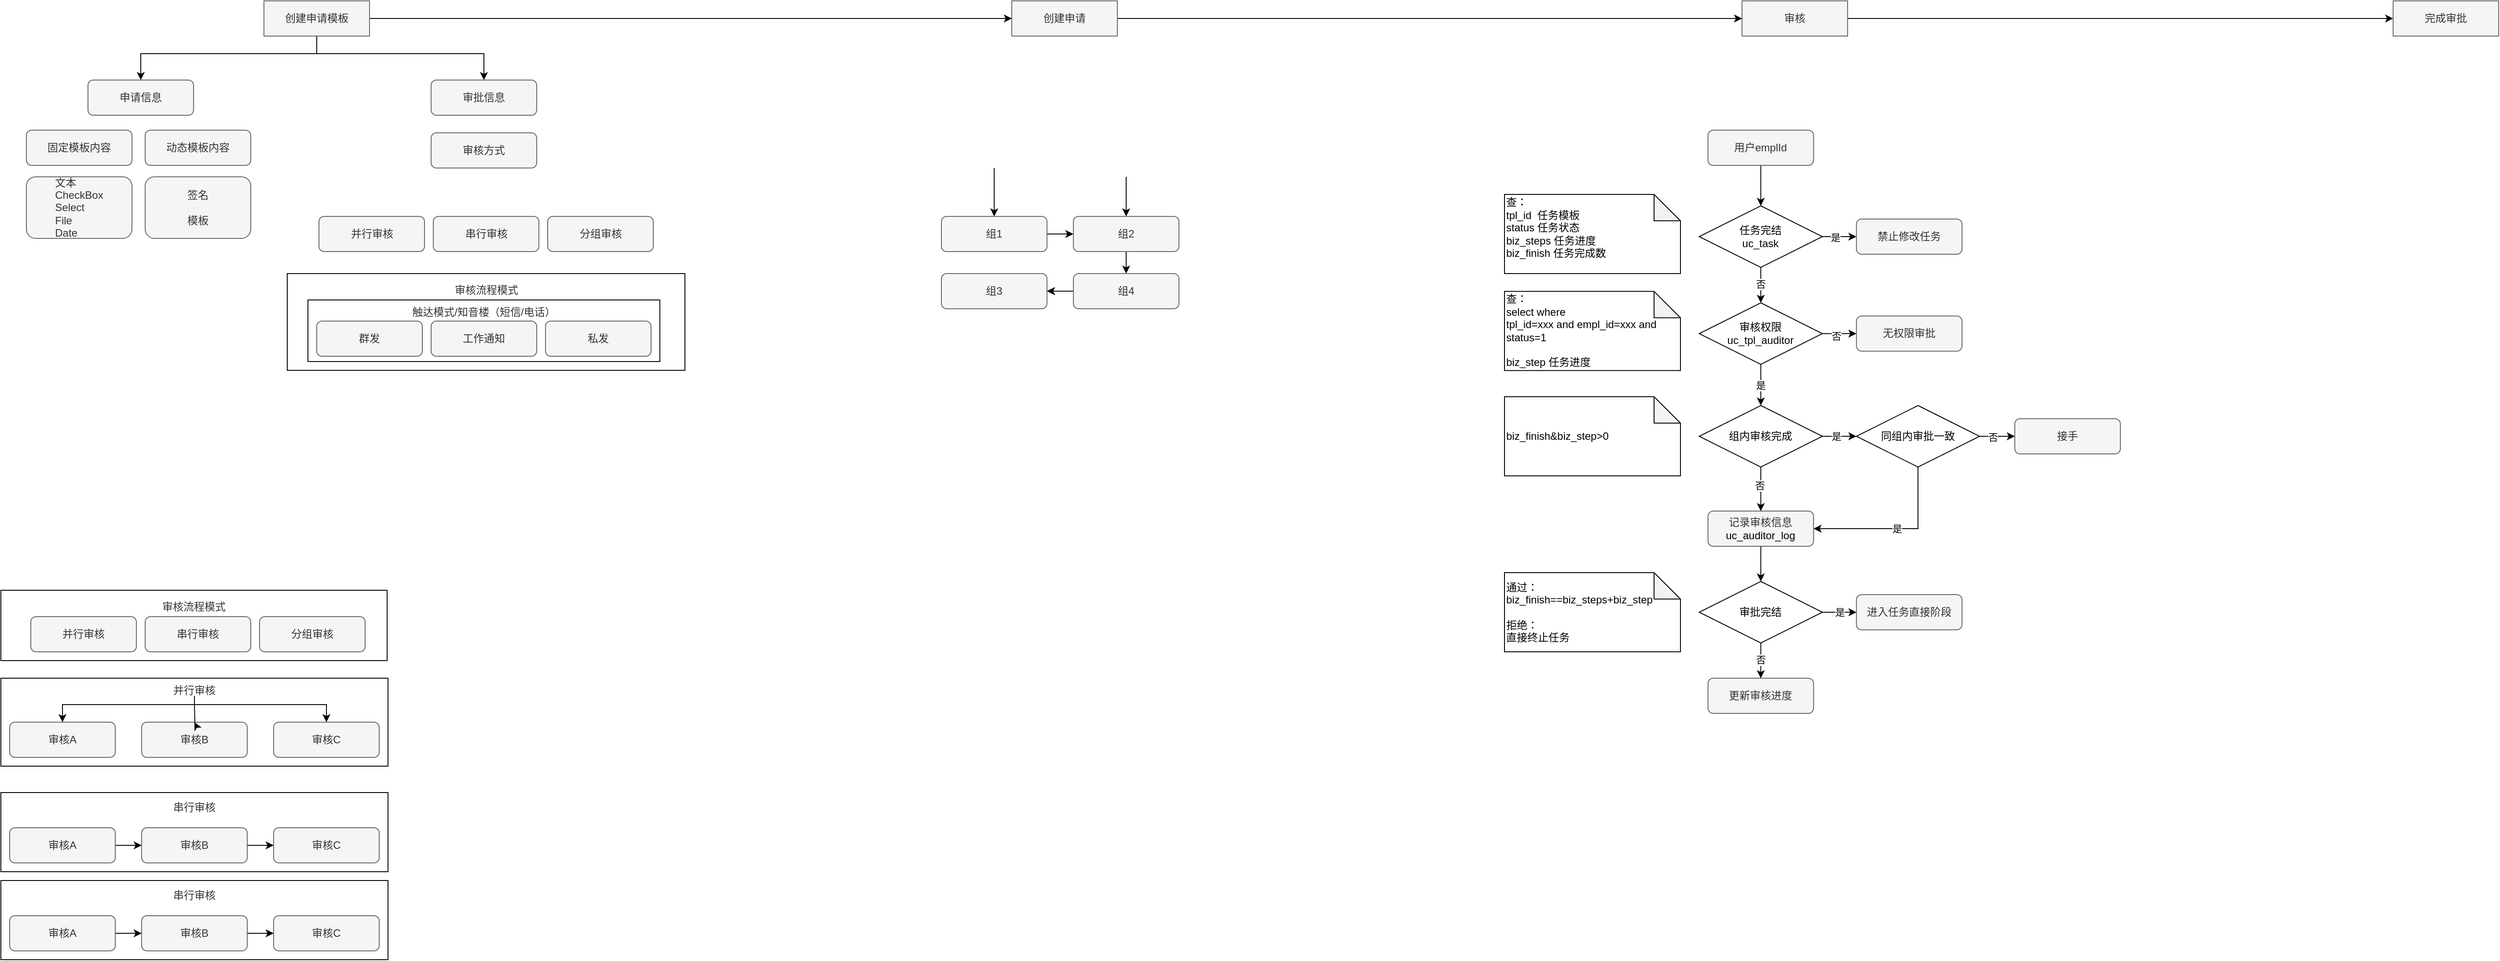 <mxfile version="13.9.7" type="github">
  <diagram id="bb49b0CW6KZnYrvwpF1P" name="第 1 页">
    <mxGraphModel dx="2600" dy="591" grid="1" gridSize="10" guides="1" tooltips="1" connect="1" arrows="1" fold="1" page="1" pageScale="1" pageWidth="827" pageHeight="1169" math="0" shadow="0">
      <root>
        <mxCell id="0" />
        <mxCell id="1" parent="0" />
        <mxCell id="jzoguzIgcr4kPiSTWlZJ-14" value="&lt;span style=&quot;color: rgb(51 , 51 , 51)&quot;&gt;审核流程模式&lt;br&gt;&lt;br&gt;&lt;br&gt;&lt;br&gt;&lt;br&gt;&lt;br&gt;&lt;/span&gt;" style="rounded=0;whiteSpace=wrap;html=1;" parent="1" vertex="1">
          <mxGeometry x="-1303.5" y="370" width="452" height="110" as="geometry" />
        </mxCell>
        <mxCell id="kq90SwNwLkgYpBb7G7if-56" value="&lt;span style=&quot;color: rgb(51 , 51 , 51)&quot;&gt;串行审核&lt;br&gt;&lt;br&gt;&lt;br&gt;&lt;br&gt;&lt;br&gt;&lt;/span&gt;" style="rounded=0;whiteSpace=wrap;html=1;" parent="1" vertex="1">
          <mxGeometry x="-1629" y="960" width="440" height="90" as="geometry" />
        </mxCell>
        <mxCell id="kq90SwNwLkgYpBb7G7if-53" value="&lt;span style=&quot;color: rgb(51 , 51 , 51)&quot;&gt;并行审核&lt;br&gt;&lt;br&gt;&lt;br&gt;&lt;br&gt;&lt;br&gt;&lt;br&gt;&lt;/span&gt;" style="rounded=0;whiteSpace=wrap;html=1;" parent="1" vertex="1">
          <mxGeometry x="-1629" y="830" width="440" height="100" as="geometry" />
        </mxCell>
        <mxCell id="kq90SwNwLkgYpBb7G7if-19" value="&lt;span style=&quot;color: rgb(51 , 51 , 51)&quot;&gt;审核流程模式&lt;br&gt;&lt;br&gt;&lt;br&gt;&lt;br&gt;&lt;/span&gt;" style="rounded=0;whiteSpace=wrap;html=1;" parent="1" vertex="1">
          <mxGeometry x="-1629" y="730" width="439" height="80" as="geometry" />
        </mxCell>
        <mxCell id="kq90SwNwLkgYpBb7G7if-65" style="edgeStyle=orthogonalEdgeStyle;rounded=0;orthogonalLoop=1;jettySize=auto;html=1;" parent="1" source="kq90SwNwLkgYpBb7G7if-4" target="kq90SwNwLkgYpBb7G7if-9" edge="1">
          <mxGeometry relative="1" as="geometry" />
        </mxCell>
        <mxCell id="kq90SwNwLkgYpBb7G7if-4" value="创建申请" style="rounded=0;whiteSpace=wrap;html=1;fillColor=#f5f5f5;strokeColor=#666666;fontColor=#333333;" parent="1" vertex="1">
          <mxGeometry x="-480" y="60" width="120" height="40" as="geometry" />
        </mxCell>
        <mxCell id="kq90SwNwLkgYpBb7G7if-66" style="edgeStyle=orthogonalEdgeStyle;rounded=0;orthogonalLoop=1;jettySize=auto;html=1;entryX=0;entryY=0.5;entryDx=0;entryDy=0;" parent="1" source="kq90SwNwLkgYpBb7G7if-9" target="kq90SwNwLkgYpBb7G7if-18" edge="1">
          <mxGeometry relative="1" as="geometry" />
        </mxCell>
        <mxCell id="kq90SwNwLkgYpBb7G7if-9" value="审核" style="rounded=0;whiteSpace=wrap;html=1;fillColor=#f5f5f5;strokeColor=#666666;fontColor=#333333;" parent="1" vertex="1">
          <mxGeometry x="350" y="60" width="120" height="40" as="geometry" />
        </mxCell>
        <mxCell id="kq90SwNwLkgYpBb7G7if-64" style="edgeStyle=orthogonalEdgeStyle;rounded=0;orthogonalLoop=1;jettySize=auto;html=1;" parent="1" source="kq90SwNwLkgYpBb7G7if-10" target="kq90SwNwLkgYpBb7G7if-4" edge="1">
          <mxGeometry relative="1" as="geometry">
            <Array as="points">
              <mxPoint x="-1030" y="80" />
              <mxPoint x="-1030" y="80" />
            </Array>
          </mxGeometry>
        </mxCell>
        <mxCell id="TmAt5JiagLd_5_ho0t9e-4" value="" style="edgeStyle=orthogonalEdgeStyle;rounded=0;orthogonalLoop=1;jettySize=auto;html=1;entryX=0.5;entryY=0;entryDx=0;entryDy=0;" parent="1" source="kq90SwNwLkgYpBb7G7if-10" target="kq90SwNwLkgYpBb7G7if-67" edge="1">
          <mxGeometry relative="1" as="geometry">
            <Array as="points">
              <mxPoint x="-1270" y="120" />
              <mxPoint x="-1080" y="120" />
            </Array>
          </mxGeometry>
        </mxCell>
        <mxCell id="jzoguzIgcr4kPiSTWlZJ-6" style="edgeStyle=orthogonalEdgeStyle;rounded=0;orthogonalLoop=1;jettySize=auto;html=1;exitX=0.5;exitY=0;exitDx=0;exitDy=0;" parent="1" source="kq90SwNwLkgYpBb7G7if-10" target="kq90SwNwLkgYpBb7G7if-68" edge="1">
          <mxGeometry relative="1" as="geometry">
            <Array as="points">
              <mxPoint x="-1270" y="120" />
              <mxPoint x="-1470" y="120" />
            </Array>
          </mxGeometry>
        </mxCell>
        <mxCell id="kq90SwNwLkgYpBb7G7if-10" value="创建申请模板" style="rounded=0;whiteSpace=wrap;html=1;fillColor=#f5f5f5;strokeColor=#666666;fontColor=#333333;direction=west;" parent="1" vertex="1">
          <mxGeometry x="-1330" y="60" width="120" height="40" as="geometry" />
        </mxCell>
        <mxCell id="kq90SwNwLkgYpBb7G7if-11" value="固定模板内容&lt;br&gt;" style="rounded=1;whiteSpace=wrap;html=1;fillColor=#f5f5f5;strokeColor=#666666;fontColor=#333333;glass=0;sketch=0;" parent="1" vertex="1">
          <mxGeometry x="-1600" y="207" width="120" height="40" as="geometry" />
        </mxCell>
        <mxCell id="kq90SwNwLkgYpBb7G7if-15" value="并行审核" style="rounded=1;whiteSpace=wrap;html=1;fillColor=#f5f5f5;strokeColor=#666666;fontColor=#333333;" parent="1" vertex="1">
          <mxGeometry x="-1595" y="760" width="120" height="40" as="geometry" />
        </mxCell>
        <mxCell id="kq90SwNwLkgYpBb7G7if-16" value="串行审核" style="rounded=1;whiteSpace=wrap;html=1;fillColor=#f5f5f5;strokeColor=#666666;fontColor=#333333;" parent="1" vertex="1">
          <mxGeometry x="-1465" y="760" width="120" height="40" as="geometry" />
        </mxCell>
        <mxCell id="kq90SwNwLkgYpBb7G7if-17" value="分组审核" style="rounded=1;whiteSpace=wrap;html=1;fillColor=#f5f5f5;strokeColor=#666666;fontColor=#333333;" parent="1" vertex="1">
          <mxGeometry x="-1335" y="760" width="120" height="40" as="geometry" />
        </mxCell>
        <mxCell id="kq90SwNwLkgYpBb7G7if-18" value="完成审批" style="rounded=0;whiteSpace=wrap;html=1;fillColor=#f5f5f5;strokeColor=#666666;fontColor=#333333;" parent="1" vertex="1">
          <mxGeometry x="1090" y="60" width="120" height="40" as="geometry" />
        </mxCell>
        <mxCell id="kq90SwNwLkgYpBb7G7if-23" value="审核A" style="rounded=1;whiteSpace=wrap;html=1;fillColor=#f5f5f5;strokeColor=#666666;fontColor=#333333;glass=0;sketch=0;" parent="1" vertex="1">
          <mxGeometry x="-1619" y="880" width="120" height="40" as="geometry" />
        </mxCell>
        <mxCell id="kq90SwNwLkgYpBb7G7if-34" value="审核C" style="rounded=1;whiteSpace=wrap;html=1;fillColor=#f5f5f5;strokeColor=#666666;fontColor=#333333;glass=0;sketch=0;" parent="1" vertex="1">
          <mxGeometry x="-1319" y="880" width="120" height="40" as="geometry" />
        </mxCell>
        <mxCell id="kq90SwNwLkgYpBb7G7if-47" value="" style="edgeStyle=orthogonalEdgeStyle;rounded=0;orthogonalLoop=1;jettySize=auto;html=1;" parent="1" source="kq90SwNwLkgYpBb7G7if-40" target="kq90SwNwLkgYpBb7G7if-42" edge="1">
          <mxGeometry relative="1" as="geometry" />
        </mxCell>
        <mxCell id="kq90SwNwLkgYpBb7G7if-40" value="审核A" style="rounded=1;whiteSpace=wrap;html=1;fillColor=#f5f5f5;strokeColor=#666666;fontColor=#333333;glass=0;sketch=0;" parent="1" vertex="1">
          <mxGeometry x="-1619" y="1000" width="120" height="40" as="geometry" />
        </mxCell>
        <mxCell id="kq90SwNwLkgYpBb7G7if-41" value="" style="edgeStyle=orthogonalEdgeStyle;rounded=0;orthogonalLoop=1;jettySize=auto;html=1;" parent="1" source="kq90SwNwLkgYpBb7G7if-42" target="kq90SwNwLkgYpBb7G7if-43" edge="1">
          <mxGeometry relative="1" as="geometry" />
        </mxCell>
        <mxCell id="kq90SwNwLkgYpBb7G7if-42" value="审核B" style="rounded=1;whiteSpace=wrap;html=1;fillColor=#f5f5f5;strokeColor=#666666;fontColor=#333333;glass=0;sketch=0;" parent="1" vertex="1">
          <mxGeometry x="-1469" y="1000" width="120" height="40" as="geometry" />
        </mxCell>
        <mxCell id="kq90SwNwLkgYpBb7G7if-43" value="审核C" style="rounded=1;whiteSpace=wrap;html=1;fillColor=#f5f5f5;strokeColor=#666666;fontColor=#333333;glass=0;sketch=0;" parent="1" vertex="1">
          <mxGeometry x="-1319" y="1000" width="120" height="40" as="geometry" />
        </mxCell>
        <mxCell id="kq90SwNwLkgYpBb7G7if-45" value="审核B" style="rounded=1;whiteSpace=wrap;html=1;fillColor=#f5f5f5;strokeColor=#666666;fontColor=#333333;glass=0;sketch=0;" parent="1" vertex="1">
          <mxGeometry x="-1469" y="880" width="120" height="40" as="geometry" />
        </mxCell>
        <mxCell id="kq90SwNwLkgYpBb7G7if-48" style="edgeStyle=orthogonalEdgeStyle;rounded=0;orthogonalLoop=1;jettySize=auto;html=1;exitX=0.5;exitY=1;exitDx=0;exitDy=0;" parent="1" target="kq90SwNwLkgYpBb7G7if-23" edge="1">
          <mxGeometry relative="1" as="geometry">
            <mxPoint x="-1409" y="850" as="sourcePoint" />
            <Array as="points">
              <mxPoint x="-1409" y="860" />
              <mxPoint x="-1559" y="860" />
            </Array>
          </mxGeometry>
        </mxCell>
        <mxCell id="kq90SwNwLkgYpBb7G7if-49" value="" style="edgeStyle=orthogonalEdgeStyle;rounded=0;orthogonalLoop=1;jettySize=auto;html=1;" parent="1" target="kq90SwNwLkgYpBb7G7if-34" edge="1">
          <mxGeometry relative="1" as="geometry">
            <mxPoint x="-1409" y="860" as="sourcePoint" />
            <Array as="points">
              <mxPoint x="-1409" y="860" />
              <mxPoint x="-1259" y="860" />
            </Array>
          </mxGeometry>
        </mxCell>
        <mxCell id="kq90SwNwLkgYpBb7G7if-51" value="" style="edgeStyle=orthogonalEdgeStyle;rounded=0;orthogonalLoop=1;jettySize=auto;html=1;" parent="1" target="kq90SwNwLkgYpBb7G7if-45" edge="1">
          <mxGeometry relative="1" as="geometry">
            <mxPoint x="-1409" y="860" as="sourcePoint" />
          </mxGeometry>
        </mxCell>
        <mxCell id="kq90SwNwLkgYpBb7G7if-58" value="&lt;span style=&quot;color: rgb(51 , 51 , 51)&quot;&gt;串行审核&lt;br&gt;&lt;br&gt;&lt;br&gt;&lt;br&gt;&lt;br&gt;&lt;/span&gt;" style="rounded=0;whiteSpace=wrap;html=1;" parent="1" vertex="1">
          <mxGeometry x="-1629" y="1060" width="440" height="90" as="geometry" />
        </mxCell>
        <mxCell id="kq90SwNwLkgYpBb7G7if-59" value="" style="edgeStyle=orthogonalEdgeStyle;rounded=0;orthogonalLoop=1;jettySize=auto;html=1;" parent="1" source="kq90SwNwLkgYpBb7G7if-60" target="kq90SwNwLkgYpBb7G7if-62" edge="1">
          <mxGeometry relative="1" as="geometry" />
        </mxCell>
        <mxCell id="kq90SwNwLkgYpBb7G7if-60" value="审核A" style="rounded=1;whiteSpace=wrap;html=1;fillColor=#f5f5f5;strokeColor=#666666;fontColor=#333333;glass=0;sketch=0;" parent="1" vertex="1">
          <mxGeometry x="-1619" y="1100" width="120" height="40" as="geometry" />
        </mxCell>
        <mxCell id="kq90SwNwLkgYpBb7G7if-61" value="" style="edgeStyle=orthogonalEdgeStyle;rounded=0;orthogonalLoop=1;jettySize=auto;html=1;" parent="1" source="kq90SwNwLkgYpBb7G7if-62" target="kq90SwNwLkgYpBb7G7if-63" edge="1">
          <mxGeometry relative="1" as="geometry" />
        </mxCell>
        <mxCell id="kq90SwNwLkgYpBb7G7if-62" value="审核B" style="rounded=1;whiteSpace=wrap;html=1;fillColor=#f5f5f5;strokeColor=#666666;fontColor=#333333;glass=0;sketch=0;" parent="1" vertex="1">
          <mxGeometry x="-1469" y="1100" width="120" height="40" as="geometry" />
        </mxCell>
        <mxCell id="kq90SwNwLkgYpBb7G7if-63" value="审核C" style="rounded=1;whiteSpace=wrap;html=1;fillColor=#f5f5f5;strokeColor=#666666;fontColor=#333333;glass=0;sketch=0;" parent="1" vertex="1">
          <mxGeometry x="-1319" y="1100" width="120" height="40" as="geometry" />
        </mxCell>
        <mxCell id="kq90SwNwLkgYpBb7G7if-67" value="审批信息" style="rounded=1;whiteSpace=wrap;html=1;fillColor=#f5f5f5;strokeColor=#666666;fontColor=#333333;glass=0;sketch=0;" parent="1" vertex="1">
          <mxGeometry x="-1140" y="150" width="120" height="40" as="geometry" />
        </mxCell>
        <mxCell id="kq90SwNwLkgYpBb7G7if-68" value="申请信息" style="rounded=1;whiteSpace=wrap;html=1;fillColor=#f5f5f5;strokeColor=#666666;fontColor=#333333;glass=0;sketch=0;" parent="1" vertex="1">
          <mxGeometry x="-1530" y="150" width="120" height="40" as="geometry" />
        </mxCell>
        <mxCell id="TmAt5JiagLd_5_ho0t9e-1" value="审核方式" style="rounded=1;whiteSpace=wrap;html=1;fillColor=#f5f5f5;strokeColor=#666666;fontColor=#333333;glass=0;sketch=0;" parent="1" vertex="1">
          <mxGeometry x="-1140" y="210" width="120" height="40" as="geometry" />
        </mxCell>
        <mxCell id="jzoguzIgcr4kPiSTWlZJ-7" value="动态模板内容" style="rounded=1;whiteSpace=wrap;html=1;fillColor=#f5f5f5;strokeColor=#666666;fontColor=#333333;glass=0;sketch=0;" parent="1" vertex="1">
          <mxGeometry x="-1465" y="207" width="120" height="40" as="geometry" />
        </mxCell>
        <mxCell id="jzoguzIgcr4kPiSTWlZJ-11" value="&lt;div style=&quot;text-align: left&quot;&gt;&lt;span&gt;文本&lt;/span&gt;&lt;/div&gt;&lt;div style=&quot;text-align: left&quot;&gt;&lt;span&gt;CheckBox&lt;/span&gt;&lt;/div&gt;&lt;div style=&quot;text-align: left&quot;&gt;&lt;span&gt;Select&lt;/span&gt;&lt;/div&gt;&lt;div style=&quot;text-align: left&quot;&gt;&lt;span&gt;File&lt;/span&gt;&lt;/div&gt;&lt;div style=&quot;text-align: left&quot;&gt;&lt;span&gt;Date&lt;/span&gt;&lt;/div&gt;" style="rounded=1;whiteSpace=wrap;html=1;fillColor=#f5f5f5;strokeColor=#666666;fontColor=#333333;glass=0;sketch=0;" parent="1" vertex="1">
          <mxGeometry x="-1600" y="260" width="120" height="70" as="geometry" />
        </mxCell>
        <mxCell id="jzoguzIgcr4kPiSTWlZJ-12" value="签名&lt;br&gt;&lt;br&gt;模板" style="rounded=1;whiteSpace=wrap;html=1;fillColor=#f5f5f5;strokeColor=#666666;fontColor=#333333;glass=0;sketch=0;" parent="1" vertex="1">
          <mxGeometry x="-1465" y="260" width="120" height="70" as="geometry" />
        </mxCell>
        <mxCell id="jzoguzIgcr4kPiSTWlZJ-23" value="" style="group" parent="1" vertex="1" connectable="0">
          <mxGeometry x="-1280" y="400" width="400" height="70" as="geometry" />
        </mxCell>
        <mxCell id="jzoguzIgcr4kPiSTWlZJ-19" value="&lt;span style=&quot;color: rgb(51 , 51 , 51)&quot;&gt;触达模式/知音楼（短信/电话）&lt;br&gt;&lt;br&gt;&lt;br&gt;&lt;br&gt;&lt;/span&gt;" style="rounded=0;whiteSpace=wrap;html=1;" parent="jzoguzIgcr4kPiSTWlZJ-23" vertex="1">
          <mxGeometry width="400" height="70" as="geometry" />
        </mxCell>
        <mxCell id="jzoguzIgcr4kPiSTWlZJ-20" value="群发" style="rounded=1;whiteSpace=wrap;html=1;fillColor=#f5f5f5;strokeColor=#666666;fontColor=#333333;direction=west;" parent="jzoguzIgcr4kPiSTWlZJ-23" vertex="1">
          <mxGeometry x="10" y="24" width="120" height="40" as="geometry" />
        </mxCell>
        <mxCell id="jzoguzIgcr4kPiSTWlZJ-21" value="工作通知" style="rounded=1;whiteSpace=wrap;html=1;fillColor=#f5f5f5;strokeColor=#666666;fontColor=#333333;" parent="jzoguzIgcr4kPiSTWlZJ-23" vertex="1">
          <mxGeometry x="140" y="24" width="120" height="40" as="geometry" />
        </mxCell>
        <mxCell id="jzoguzIgcr4kPiSTWlZJ-22" value="私发" style="rounded=1;whiteSpace=wrap;html=1;fillColor=#f5f5f5;strokeColor=#666666;fontColor=#333333;" parent="jzoguzIgcr4kPiSTWlZJ-23" vertex="1">
          <mxGeometry x="270" y="24" width="120" height="40" as="geometry" />
        </mxCell>
        <mxCell id="jzoguzIgcr4kPiSTWlZJ-15" value="并行审核" style="rounded=1;whiteSpace=wrap;html=1;fillColor=#f5f5f5;strokeColor=#666666;fontColor=#333333;direction=west;" parent="1" vertex="1">
          <mxGeometry x="-1267.5" y="305" width="120" height="40" as="geometry" />
        </mxCell>
        <mxCell id="jzoguzIgcr4kPiSTWlZJ-16" value="串行审核" style="rounded=1;whiteSpace=wrap;html=1;fillColor=#f5f5f5;strokeColor=#666666;fontColor=#333333;" parent="1" vertex="1">
          <mxGeometry x="-1137.5" y="305" width="120" height="40" as="geometry" />
        </mxCell>
        <mxCell id="jzoguzIgcr4kPiSTWlZJ-17" value="分组审核" style="rounded=1;whiteSpace=wrap;html=1;fillColor=#f5f5f5;strokeColor=#666666;fontColor=#333333;" parent="1" vertex="1">
          <mxGeometry x="-1007.5" y="305" width="120" height="40" as="geometry" />
        </mxCell>
        <mxCell id="jzoguzIgcr4kPiSTWlZJ-30" style="edgeStyle=orthogonalEdgeStyle;rounded=0;orthogonalLoop=1;jettySize=auto;html=1;exitX=0.5;exitY=1;exitDx=0;exitDy=0;entryX=0.5;entryY=0;entryDx=0;entryDy=0;" parent="1" source="jzoguzIgcr4kPiSTWlZJ-24" target="jzoguzIgcr4kPiSTWlZJ-26" edge="1">
          <mxGeometry relative="1" as="geometry" />
        </mxCell>
        <mxCell id="jzoguzIgcr4kPiSTWlZJ-24" value="组2" style="rounded=1;whiteSpace=wrap;html=1;fillColor=#f5f5f5;strokeColor=#666666;fontColor=#333333;glass=0;sketch=0;" parent="1" vertex="1">
          <mxGeometry x="-410" y="305" width="120" height="40" as="geometry" />
        </mxCell>
        <mxCell id="jzoguzIgcr4kPiSTWlZJ-28" style="edgeStyle=orthogonalEdgeStyle;rounded=0;orthogonalLoop=1;jettySize=auto;html=1;exitX=1;exitY=0.5;exitDx=0;exitDy=0;entryX=0;entryY=0.5;entryDx=0;entryDy=0;" parent="1" source="jzoguzIgcr4kPiSTWlZJ-25" target="jzoguzIgcr4kPiSTWlZJ-24" edge="1">
          <mxGeometry relative="1" as="geometry" />
        </mxCell>
        <mxCell id="jzoguzIgcr4kPiSTWlZJ-25" value="组1" style="rounded=1;whiteSpace=wrap;html=1;fillColor=#f5f5f5;strokeColor=#666666;fontColor=#333333;glass=0;sketch=0;" parent="1" vertex="1">
          <mxGeometry x="-560" y="305" width="120" height="40" as="geometry" />
        </mxCell>
        <mxCell id="jzoguzIgcr4kPiSTWlZJ-31" style="edgeStyle=orthogonalEdgeStyle;rounded=0;orthogonalLoop=1;jettySize=auto;html=1;exitX=0;exitY=0.5;exitDx=0;exitDy=0;entryX=1;entryY=0.5;entryDx=0;entryDy=0;" parent="1" source="jzoguzIgcr4kPiSTWlZJ-26" target="jzoguzIgcr4kPiSTWlZJ-27" edge="1">
          <mxGeometry relative="1" as="geometry" />
        </mxCell>
        <mxCell id="jzoguzIgcr4kPiSTWlZJ-34" value="" style="edgeStyle=orthogonalEdgeStyle;rounded=0;orthogonalLoop=1;jettySize=auto;html=1;" parent="1" source="jzoguzIgcr4kPiSTWlZJ-26" target="jzoguzIgcr4kPiSTWlZJ-27" edge="1">
          <mxGeometry relative="1" as="geometry" />
        </mxCell>
        <mxCell id="jzoguzIgcr4kPiSTWlZJ-26" value="组4" style="rounded=1;whiteSpace=wrap;html=1;fillColor=#f5f5f5;strokeColor=#666666;fontColor=#333333;glass=0;sketch=0;" parent="1" vertex="1">
          <mxGeometry x="-410" y="370" width="120" height="40" as="geometry" />
        </mxCell>
        <mxCell id="jzoguzIgcr4kPiSTWlZJ-27" value="组3" style="rounded=1;whiteSpace=wrap;html=1;fillColor=#f5f5f5;strokeColor=#666666;fontColor=#333333;glass=0;sketch=0;" parent="1" vertex="1">
          <mxGeometry x="-560" y="370" width="120" height="40" as="geometry" />
        </mxCell>
        <mxCell id="jzoguzIgcr4kPiSTWlZJ-32" value="" style="endArrow=classic;html=1;entryX=0.5;entryY=0;entryDx=0;entryDy=0;" parent="1" target="jzoguzIgcr4kPiSTWlZJ-25" edge="1">
          <mxGeometry width="50" height="50" relative="1" as="geometry">
            <mxPoint x="-500" y="250" as="sourcePoint" />
            <mxPoint x="-470" y="210" as="targetPoint" />
          </mxGeometry>
        </mxCell>
        <mxCell id="jzoguzIgcr4kPiSTWlZJ-33" value="" style="endArrow=classic;html=1;entryX=0.5;entryY=0;entryDx=0;entryDy=0;" parent="1" target="jzoguzIgcr4kPiSTWlZJ-24" edge="1">
          <mxGeometry width="50" height="50" relative="1" as="geometry">
            <mxPoint x="-350" y="260" as="sourcePoint" />
            <mxPoint x="-353" y="280" as="targetPoint" />
          </mxGeometry>
        </mxCell>
        <mxCell id="jzoguzIgcr4kPiSTWlZJ-86" value="" style="edgeStyle=orthogonalEdgeStyle;rounded=0;orthogonalLoop=1;jettySize=auto;html=1;" parent="1" source="jzoguzIgcr4kPiSTWlZJ-39" target="jzoguzIgcr4kPiSTWlZJ-84" edge="1">
          <mxGeometry relative="1" as="geometry" />
        </mxCell>
        <mxCell id="jzoguzIgcr4kPiSTWlZJ-39" value="用户emplId" style="rounded=1;whiteSpace=wrap;html=1;fillColor=#f5f5f5;strokeColor=#666666;fontColor=#333333;glass=0;sketch=0;" parent="1" vertex="1">
          <mxGeometry x="311.31" y="207" width="120" height="40" as="geometry" />
        </mxCell>
        <mxCell id="BPTyvX2vDEwOZHcBaAo5-2" style="edgeStyle=orthogonalEdgeStyle;rounded=0;orthogonalLoop=1;jettySize=auto;html=1;exitX=1;exitY=0.5;exitDx=0;exitDy=0;entryX=0;entryY=0.5;entryDx=0;entryDy=0;" edge="1" parent="1" source="jzoguzIgcr4kPiSTWlZJ-46" target="BPTyvX2vDEwOZHcBaAo5-1">
          <mxGeometry relative="1" as="geometry" />
        </mxCell>
        <mxCell id="BPTyvX2vDEwOZHcBaAo5-25" value="否" style="edgeLabel;html=1;align=center;verticalAlign=middle;resizable=0;points=[];" vertex="1" connectable="0" parent="BPTyvX2vDEwOZHcBaAo5-2">
          <mxGeometry x="0.105" y="-2" relative="1" as="geometry">
            <mxPoint x="-6" as="offset" />
          </mxGeometry>
        </mxCell>
        <mxCell id="BPTyvX2vDEwOZHcBaAo5-24" value="是" style="edgeStyle=orthogonalEdgeStyle;rounded=0;orthogonalLoop=1;jettySize=auto;html=1;" edge="1" parent="1" source="jzoguzIgcr4kPiSTWlZJ-46" target="BPTyvX2vDEwOZHcBaAo5-23">
          <mxGeometry relative="1" as="geometry" />
        </mxCell>
        <mxCell id="jzoguzIgcr4kPiSTWlZJ-46" value="审核权限&lt;br&gt;&lt;span style=&quot;text-align: left&quot;&gt;uc&lt;/span&gt;&lt;span style=&quot;text-align: left&quot;&gt;_tpl&lt;/span&gt;&lt;span style=&quot;text-align: left&quot;&gt;_auditor&lt;/span&gt;" style="rhombus;whiteSpace=wrap;html=1;" parent="1" vertex="1">
          <mxGeometry x="301.31" y="403.25" width="140" height="70" as="geometry" />
        </mxCell>
        <mxCell id="jzoguzIgcr4kPiSTWlZJ-80" style="edgeStyle=orthogonalEdgeStyle;rounded=0;orthogonalLoop=1;jettySize=auto;html=1;entryX=0.5;entryY=0;entryDx=0;entryDy=0;" parent="1" source="jzoguzIgcr4kPiSTWlZJ-84" edge="1">
          <mxGeometry relative="1" as="geometry">
            <mxPoint x="371.31" y="403.25" as="targetPoint" />
          </mxGeometry>
        </mxCell>
        <mxCell id="jzoguzIgcr4kPiSTWlZJ-81" value="否" style="edgeLabel;html=1;align=center;verticalAlign=middle;resizable=0;points=[];" parent="jzoguzIgcr4kPiSTWlZJ-80" vertex="1" connectable="0">
          <mxGeometry x="-0.575" y="-1" relative="1" as="geometry">
            <mxPoint y="10" as="offset" />
          </mxGeometry>
        </mxCell>
        <mxCell id="jzoguzIgcr4kPiSTWlZJ-82" value="" style="edgeStyle=orthogonalEdgeStyle;rounded=0;orthogonalLoop=1;jettySize=auto;html=1;" parent="1" source="jzoguzIgcr4kPiSTWlZJ-84" target="jzoguzIgcr4kPiSTWlZJ-85" edge="1">
          <mxGeometry relative="1" as="geometry" />
        </mxCell>
        <mxCell id="jzoguzIgcr4kPiSTWlZJ-83" value="是" style="edgeLabel;html=1;align=center;verticalAlign=middle;resizable=0;points=[];" parent="jzoguzIgcr4kPiSTWlZJ-82" vertex="1" connectable="0">
          <mxGeometry x="-0.009" y="1" relative="1" as="geometry">
            <mxPoint x="-5" as="offset" />
          </mxGeometry>
        </mxCell>
        <mxCell id="jzoguzIgcr4kPiSTWlZJ-84" value="&lt;div style=&quot;text-align: center&quot;&gt;&lt;span style=&quot;text-align: left&quot;&gt;任务完结&lt;/span&gt;&lt;/div&gt;&lt;div style=&quot;text-align: center&quot;&gt;&lt;span style=&quot;text-align: left&quot;&gt;uc&lt;/span&gt;&lt;span style=&quot;text-align: left&quot;&gt;_task&lt;/span&gt;&lt;/div&gt;" style="rhombus;whiteSpace=wrap;html=1;" parent="1" vertex="1">
          <mxGeometry x="301.31" y="293" width="140" height="70" as="geometry" />
        </mxCell>
        <mxCell id="jzoguzIgcr4kPiSTWlZJ-85" value="&lt;div style=&quot;text-align: left&quot;&gt;禁止修改任务&lt;/div&gt;" style="rounded=1;whiteSpace=wrap;html=1;fillColor=#f5f5f5;strokeColor=#666666;fontColor=#333333;glass=0;sketch=0;" parent="1" vertex="1">
          <mxGeometry x="480" y="308" width="120" height="40" as="geometry" />
        </mxCell>
        <mxCell id="jzoguzIgcr4kPiSTWlZJ-88" value="&lt;span&gt;查：&lt;br&gt;tpl_id&amp;nbsp; 任务模板&lt;br&gt;status 任务状态&lt;br&gt;biz_steps 任务进度&lt;br&gt;&lt;/span&gt;biz_finish 任务完成数&lt;br&gt;&lt;span&gt;&amp;nbsp;&amp;nbsp;&lt;br&gt;&lt;/span&gt;" style="shape=note;whiteSpace=wrap;html=1;backgroundOutline=1;darkOpacity=0.05;align=left;" parent="1" vertex="1">
          <mxGeometry x="80" y="280" width="200" height="90" as="geometry" />
        </mxCell>
        <mxCell id="jzoguzIgcr4kPiSTWlZJ-95" value="&lt;span&gt;&lt;br&gt;查：&lt;br&gt;select where &lt;br&gt;tpl_id=xxx and empl_id=xxx and&lt;br&gt;status=1&lt;br&gt;&lt;br&gt;biz_step 任务进度&lt;br&gt;&amp;nbsp;&amp;nbsp;&lt;br&gt;&lt;/span&gt;" style="shape=note;whiteSpace=wrap;html=1;backgroundOutline=1;darkOpacity=0.05;align=left;" parent="1" vertex="1">
          <mxGeometry x="80" y="390.25" width="200" height="90" as="geometry" />
        </mxCell>
        <mxCell id="BPTyvX2vDEwOZHcBaAo5-1" value="&lt;div style=&quot;text-align: left&quot;&gt;无权限审批&lt;/div&gt;" style="rounded=1;whiteSpace=wrap;html=1;fillColor=#f5f5f5;strokeColor=#666666;fontColor=#333333;glass=0;sketch=0;" vertex="1" parent="1">
          <mxGeometry x="480" y="418.25" width="120" height="40" as="geometry" />
        </mxCell>
        <mxCell id="BPTyvX2vDEwOZHcBaAo5-37" value="" style="edgeStyle=orthogonalEdgeStyle;rounded=0;orthogonalLoop=1;jettySize=auto;html=1;" edge="1" parent="1" source="BPTyvX2vDEwOZHcBaAo5-14" target="BPTyvX2vDEwOZHcBaAo5-20">
          <mxGeometry relative="1" as="geometry" />
        </mxCell>
        <mxCell id="BPTyvX2vDEwOZHcBaAo5-14" value="记录审核信息&lt;br&gt;&lt;span style=&quot;color: rgb(0 , 0 , 0) ; text-align: left&quot;&gt;uc&lt;/span&gt;&lt;span style=&quot;color: rgb(0 , 0 , 0) ; text-align: left&quot;&gt;_&lt;/span&gt;&lt;span style=&quot;color: rgb(0 , 0 , 0) ; text-align: left&quot;&gt;auditor_log&lt;/span&gt;" style="rounded=1;whiteSpace=wrap;html=1;fillColor=#f5f5f5;strokeColor=#666666;fontColor=#333333;glass=0;sketch=0;" vertex="1" parent="1">
          <mxGeometry x="311.31" y="640" width="120" height="40" as="geometry" />
        </mxCell>
        <mxCell id="BPTyvX2vDEwOZHcBaAo5-16" value="更新审核进度" style="rounded=1;whiteSpace=wrap;html=1;fillColor=#f5f5f5;strokeColor=#666666;fontColor=#333333;glass=0;sketch=0;" vertex="1" parent="1">
          <mxGeometry x="311.31" y="830" width="120" height="40" as="geometry" />
        </mxCell>
        <mxCell id="BPTyvX2vDEwOZHcBaAo5-17" style="edgeStyle=orthogonalEdgeStyle;rounded=0;orthogonalLoop=1;jettySize=auto;html=1;entryX=0.5;entryY=0;entryDx=0;entryDy=0;" edge="1" parent="1" source="BPTyvX2vDEwOZHcBaAo5-20" target="BPTyvX2vDEwOZHcBaAo5-16">
          <mxGeometry relative="1" as="geometry" />
        </mxCell>
        <mxCell id="BPTyvX2vDEwOZHcBaAo5-18" value="否" style="edgeLabel;html=1;align=center;verticalAlign=middle;resizable=0;points=[];" vertex="1" connectable="0" parent="BPTyvX2vDEwOZHcBaAo5-17">
          <mxGeometry x="-0.575" y="-1" relative="1" as="geometry">
            <mxPoint y="10" as="offset" />
          </mxGeometry>
        </mxCell>
        <mxCell id="BPTyvX2vDEwOZHcBaAo5-19" style="edgeStyle=orthogonalEdgeStyle;rounded=0;orthogonalLoop=1;jettySize=auto;html=1;exitX=1;exitY=0.5;exitDx=0;exitDy=0;" edge="1" parent="1" source="BPTyvX2vDEwOZHcBaAo5-20" target="BPTyvX2vDEwOZHcBaAo5-22">
          <mxGeometry relative="1" as="geometry" />
        </mxCell>
        <mxCell id="BPTyvX2vDEwOZHcBaAo5-38" value="是" style="edgeLabel;html=1;align=center;verticalAlign=middle;resizable=0;points=[];" vertex="1" connectable="0" parent="BPTyvX2vDEwOZHcBaAo5-19">
          <mxGeometry x="-0.003" relative="1" as="geometry">
            <mxPoint as="offset" />
          </mxGeometry>
        </mxCell>
        <mxCell id="BPTyvX2vDEwOZHcBaAo5-20" value="审批完结" style="rhombus;whiteSpace=wrap;html=1;" vertex="1" parent="1">
          <mxGeometry x="301.31" y="720" width="140" height="70" as="geometry" />
        </mxCell>
        <mxCell id="BPTyvX2vDEwOZHcBaAo5-22" value="&lt;div style=&quot;text-align: left&quot;&gt;进入任务直接阶段&lt;/div&gt;" style="rounded=1;whiteSpace=wrap;html=1;fillColor=#f5f5f5;strokeColor=#666666;fontColor=#333333;glass=0;sketch=0;" vertex="1" parent="1">
          <mxGeometry x="480" y="735" width="120" height="40" as="geometry" />
        </mxCell>
        <mxCell id="BPTyvX2vDEwOZHcBaAo5-27" value="" style="edgeStyle=orthogonalEdgeStyle;rounded=0;orthogonalLoop=1;jettySize=auto;html=1;entryX=0;entryY=0.5;entryDx=0;entryDy=0;" edge="1" parent="1" source="BPTyvX2vDEwOZHcBaAo5-23" target="BPTyvX2vDEwOZHcBaAo5-40">
          <mxGeometry relative="1" as="geometry">
            <mxPoint x="520" y="555" as="targetPoint" />
          </mxGeometry>
        </mxCell>
        <mxCell id="BPTyvX2vDEwOZHcBaAo5-28" value="是" style="edgeLabel;html=1;align=center;verticalAlign=middle;resizable=0;points=[];" vertex="1" connectable="0" parent="BPTyvX2vDEwOZHcBaAo5-27">
          <mxGeometry x="-0.022" y="2" relative="1" as="geometry">
            <mxPoint x="-4.29" y="-2" as="offset" />
          </mxGeometry>
        </mxCell>
        <mxCell id="BPTyvX2vDEwOZHcBaAo5-31" value="" style="edgeStyle=orthogonalEdgeStyle;rounded=0;orthogonalLoop=1;jettySize=auto;html=1;" edge="1" parent="1" source="BPTyvX2vDEwOZHcBaAo5-23" target="BPTyvX2vDEwOZHcBaAo5-14">
          <mxGeometry relative="1" as="geometry" />
        </mxCell>
        <mxCell id="BPTyvX2vDEwOZHcBaAo5-32" value="否" style="edgeLabel;html=1;align=center;verticalAlign=middle;resizable=0;points=[];" vertex="1" connectable="0" parent="BPTyvX2vDEwOZHcBaAo5-31">
          <mxGeometry x="-0.171" y="-2" relative="1" as="geometry">
            <mxPoint as="offset" />
          </mxGeometry>
        </mxCell>
        <mxCell id="BPTyvX2vDEwOZHcBaAo5-23" value="&lt;div style=&quot;text-align: center&quot;&gt;&lt;span style=&quot;text-align: left&quot;&gt;组内审核完成&lt;/span&gt;&lt;/div&gt;" style="rhombus;whiteSpace=wrap;html=1;" vertex="1" parent="1">
          <mxGeometry x="301.31" y="520" width="140" height="70" as="geometry" />
        </mxCell>
        <mxCell id="BPTyvX2vDEwOZHcBaAo5-29" value="biz_finish&amp;amp;biz_step&amp;gt;0&lt;span&gt;&lt;br&gt;&lt;/span&gt;" style="shape=note;whiteSpace=wrap;html=1;backgroundOutline=1;darkOpacity=0.05;align=left;" vertex="1" parent="1">
          <mxGeometry x="80" y="510" width="200" height="90" as="geometry" />
        </mxCell>
        <mxCell id="BPTyvX2vDEwOZHcBaAo5-36" value="通过：biz_finish==biz_steps+biz_step&lt;br&gt;&lt;span&gt;&amp;nbsp;&amp;nbsp;&lt;br&gt;&lt;/span&gt;拒绝：&lt;br&gt;直接终止任务&lt;span&gt;&lt;br&gt;&lt;/span&gt;" style="shape=note;whiteSpace=wrap;html=1;backgroundOutline=1;darkOpacity=0.05;align=left;" vertex="1" parent="1">
          <mxGeometry x="80" y="710" width="200" height="90" as="geometry" />
        </mxCell>
        <mxCell id="BPTyvX2vDEwOZHcBaAo5-42" value="是" style="edgeStyle=orthogonalEdgeStyle;rounded=0;orthogonalLoop=1;jettySize=auto;html=1;entryX=1;entryY=0.5;entryDx=0;entryDy=0;exitX=0.5;exitY=1;exitDx=0;exitDy=0;" edge="1" parent="1" source="BPTyvX2vDEwOZHcBaAo5-40" target="BPTyvX2vDEwOZHcBaAo5-14">
          <mxGeometry relative="1" as="geometry">
            <mxPoint x="580" y="620" as="targetPoint" />
            <Array as="points">
              <mxPoint x="550" y="660" />
            </Array>
          </mxGeometry>
        </mxCell>
        <mxCell id="BPTyvX2vDEwOZHcBaAo5-44" value="" style="edgeStyle=orthogonalEdgeStyle;rounded=0;orthogonalLoop=1;jettySize=auto;html=1;" edge="1" parent="1" source="BPTyvX2vDEwOZHcBaAo5-40" target="BPTyvX2vDEwOZHcBaAo5-43">
          <mxGeometry relative="1" as="geometry" />
        </mxCell>
        <mxCell id="BPTyvX2vDEwOZHcBaAo5-45" value="否" style="edgeLabel;html=1;align=center;verticalAlign=middle;resizable=0;points=[];" vertex="1" connectable="0" parent="BPTyvX2vDEwOZHcBaAo5-44">
          <mxGeometry y="-1" relative="1" as="geometry">
            <mxPoint x="-5" as="offset" />
          </mxGeometry>
        </mxCell>
        <mxCell id="BPTyvX2vDEwOZHcBaAo5-40" value="&lt;div style=&quot;text-align: center&quot;&gt;&lt;span style=&quot;text-align: left&quot;&gt;同组内审批一致&lt;/span&gt;&lt;/div&gt;" style="rhombus;whiteSpace=wrap;html=1;" vertex="1" parent="1">
          <mxGeometry x="480" y="520" width="140" height="70" as="geometry" />
        </mxCell>
        <mxCell id="BPTyvX2vDEwOZHcBaAo5-43" value="接手" style="rounded=1;whiteSpace=wrap;html=1;fillColor=#f5f5f5;strokeColor=#666666;fontColor=#333333;glass=0;sketch=0;" vertex="1" parent="1">
          <mxGeometry x="660" y="535" width="120" height="40" as="geometry" />
        </mxCell>
      </root>
    </mxGraphModel>
  </diagram>
</mxfile>
